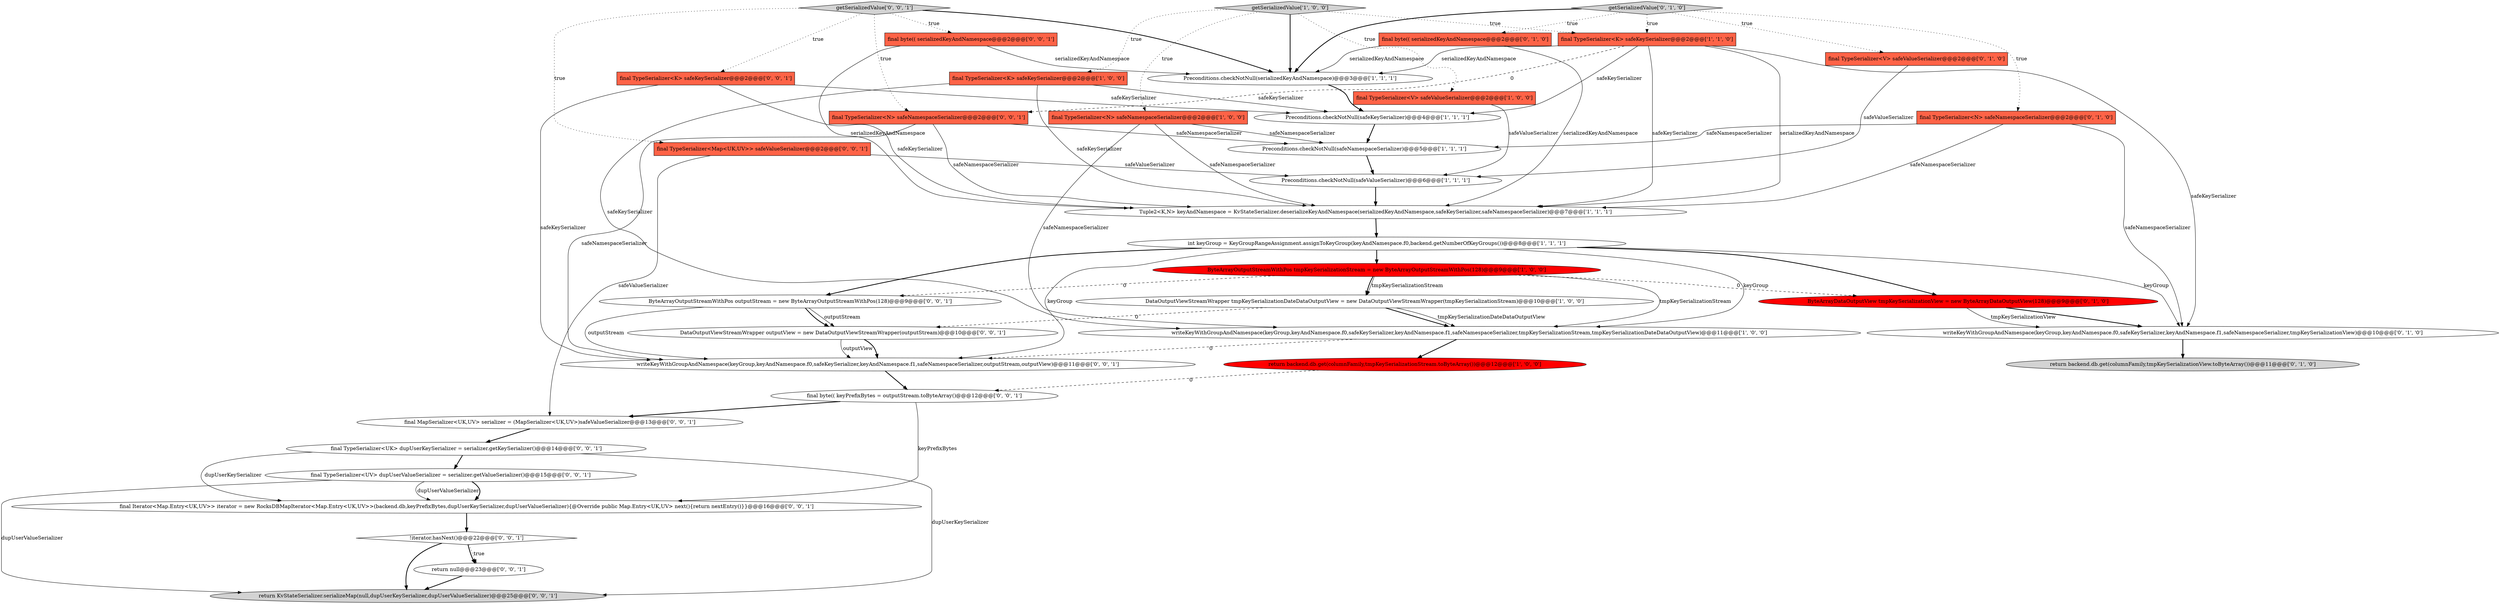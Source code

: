 digraph {
9 [style = filled, label = "Preconditions.checkNotNull(safeValueSerializer)@@@6@@@['1', '1', '1']", fillcolor = white, shape = ellipse image = "AAA0AAABBB1BBB"];
8 [style = filled, label = "Preconditions.checkNotNull(serializedKeyAndNamespace)@@@3@@@['1', '1', '1']", fillcolor = white, shape = ellipse image = "AAA0AAABBB1BBB"];
10 [style = filled, label = "Preconditions.checkNotNull(safeKeySerializer)@@@4@@@['1', '1', '1']", fillcolor = white, shape = ellipse image = "AAA0AAABBB1BBB"];
16 [style = filled, label = "final byte(( serializedKeyAndNamespace@@@2@@@['0', '1', '0']", fillcolor = tomato, shape = box image = "AAA0AAABBB2BBB"];
5 [style = filled, label = "final TypeSerializer<V> safeValueSerializer@@@2@@@['1', '0', '0']", fillcolor = tomato, shape = box image = "AAA0AAABBB1BBB"];
14 [style = filled, label = "Preconditions.checkNotNull(safeNamespaceSerializer)@@@5@@@['1', '1', '1']", fillcolor = white, shape = ellipse image = "AAA0AAABBB1BBB"];
17 [style = filled, label = "final TypeSerializer<V> safeValueSerializer@@@2@@@['0', '1', '0']", fillcolor = tomato, shape = box image = "AAA0AAABBB2BBB"];
27 [style = filled, label = "final TypeSerializer<K> safeKeySerializer@@@2@@@['0', '0', '1']", fillcolor = tomato, shape = box image = "AAA0AAABBB3BBB"];
37 [style = filled, label = "!iterator.hasNext()@@@22@@@['0', '0', '1']", fillcolor = white, shape = diamond image = "AAA0AAABBB3BBB"];
7 [style = filled, label = "final TypeSerializer<K> safeKeySerializer@@@2@@@['1', '1', '0']", fillcolor = tomato, shape = box image = "AAA0AAABBB1BBB"];
12 [style = filled, label = "DataOutputViewStreamWrapper tmpKeySerializationDateDataOutputView = new DataOutputViewStreamWrapper(tmpKeySerializationStream)@@@10@@@['1', '0', '0']", fillcolor = white, shape = ellipse image = "AAA0AAABBB1BBB"];
15 [style = filled, label = "final TypeSerializer<N> safeNamespaceSerializer@@@2@@@['0', '1', '0']", fillcolor = tomato, shape = box image = "AAA0AAABBB2BBB"];
19 [style = filled, label = "writeKeyWithGroupAndNamespace(keyGroup,keyAndNamespace.f0,safeKeySerializer,keyAndNamespace.f1,safeNamespaceSerializer,tmpKeySerializationView)@@@10@@@['0', '1', '0']", fillcolor = white, shape = ellipse image = "AAA0AAABBB2BBB"];
33 [style = filled, label = "final TypeSerializer<UK> dupUserKeySerializer = serializer.getKeySerializer()@@@14@@@['0', '0', '1']", fillcolor = white, shape = ellipse image = "AAA0AAABBB3BBB"];
1 [style = filled, label = "ByteArrayOutputStreamWithPos tmpKeySerializationStream = new ByteArrayOutputStreamWithPos(128)@@@9@@@['1', '0', '0']", fillcolor = red, shape = ellipse image = "AAA1AAABBB1BBB"];
23 [style = filled, label = "final MapSerializer<UK,UV> serializer = (MapSerializer<UK,UV>)safeValueSerializer@@@13@@@['0', '0', '1']", fillcolor = white, shape = ellipse image = "AAA0AAABBB3BBB"];
11 [style = filled, label = "int keyGroup = KeyGroupRangeAssignment.assignToKeyGroup(keyAndNamespace.f0,backend.getNumberOfKeyGroups())@@@8@@@['1', '1', '1']", fillcolor = white, shape = ellipse image = "AAA0AAABBB1BBB"];
32 [style = filled, label = "final TypeSerializer<N> safeNamespaceSerializer@@@2@@@['0', '0', '1']", fillcolor = tomato, shape = box image = "AAA0AAABBB3BBB"];
25 [style = filled, label = "writeKeyWithGroupAndNamespace(keyGroup,keyAndNamespace.f0,safeKeySerializer,keyAndNamespace.f1,safeNamespaceSerializer,outputStream,outputView)@@@11@@@['0', '0', '1']", fillcolor = white, shape = ellipse image = "AAA0AAABBB3BBB"];
35 [style = filled, label = "final TypeSerializer<UV> dupUserValueSerializer = serializer.getValueSerializer()@@@15@@@['0', '0', '1']", fillcolor = white, shape = ellipse image = "AAA0AAABBB3BBB"];
2 [style = filled, label = "writeKeyWithGroupAndNamespace(keyGroup,keyAndNamespace.f0,safeKeySerializer,keyAndNamespace.f1,safeNamespaceSerializer,tmpKeySerializationStream,tmpKeySerializationDateDataOutputView)@@@11@@@['1', '0', '0']", fillcolor = white, shape = ellipse image = "AAA0AAABBB1BBB"];
13 [style = filled, label = "return backend.db.get(columnFamily,tmpKeySerializationStream.toByteArray())@@@12@@@['1', '0', '0']", fillcolor = red, shape = ellipse image = "AAA1AAABBB1BBB"];
3 [style = filled, label = "final TypeSerializer<N> safeNamespaceSerializer@@@2@@@['1', '0', '0']", fillcolor = tomato, shape = box image = "AAA0AAABBB1BBB"];
29 [style = filled, label = "final byte(( serializedKeyAndNamespace@@@2@@@['0', '0', '1']", fillcolor = tomato, shape = box image = "AAA0AAABBB3BBB"];
24 [style = filled, label = "final byte(( keyPrefixBytes = outputStream.toByteArray()@@@12@@@['0', '0', '1']", fillcolor = white, shape = ellipse image = "AAA0AAABBB3BBB"];
28 [style = filled, label = "ByteArrayOutputStreamWithPos outputStream = new ByteArrayOutputStreamWithPos(128)@@@9@@@['0', '0', '1']", fillcolor = white, shape = ellipse image = "AAA0AAABBB3BBB"];
6 [style = filled, label = "Tuple2<K,N> keyAndNamespace = KvStateSerializer.deserializeKeyAndNamespace(serializedKeyAndNamespace,safeKeySerializer,safeNamespaceSerializer)@@@7@@@['1', '1', '1']", fillcolor = white, shape = ellipse image = "AAA0AAABBB1BBB"];
18 [style = filled, label = "getSerializedValue['0', '1', '0']", fillcolor = lightgray, shape = diamond image = "AAA0AAABBB2BBB"];
30 [style = filled, label = "DataOutputViewStreamWrapper outputView = new DataOutputViewStreamWrapper(outputStream)@@@10@@@['0', '0', '1']", fillcolor = white, shape = ellipse image = "AAA0AAABBB3BBB"];
20 [style = filled, label = "return backend.db.get(columnFamily,tmpKeySerializationView.toByteArray())@@@11@@@['0', '1', '0']", fillcolor = lightgray, shape = ellipse image = "AAA0AAABBB2BBB"];
34 [style = filled, label = "return null@@@23@@@['0', '0', '1']", fillcolor = white, shape = ellipse image = "AAA0AAABBB3BBB"];
31 [style = filled, label = "getSerializedValue['0', '0', '1']", fillcolor = lightgray, shape = diamond image = "AAA0AAABBB3BBB"];
22 [style = filled, label = "final Iterator<Map.Entry<UK,UV>> iterator = new RocksDBMapIterator<Map.Entry<UK,UV>>(backend.db,keyPrefixBytes,dupUserKeySerializer,dupUserValueSerializer){@Override public Map.Entry<UK,UV> next(){return nextEntry()}}@@@16@@@['0', '0', '1']", fillcolor = white, shape = ellipse image = "AAA0AAABBB3BBB"];
0 [style = filled, label = "getSerializedValue['1', '0', '0']", fillcolor = lightgray, shape = diamond image = "AAA0AAABBB1BBB"];
36 [style = filled, label = "return KvStateSerializer.serializeMap(null,dupUserKeySerializer,dupUserValueSerializer)@@@25@@@['0', '0', '1']", fillcolor = lightgray, shape = ellipse image = "AAA0AAABBB3BBB"];
26 [style = filled, label = "final TypeSerializer<Map<UK,UV>> safeValueSerializer@@@2@@@['0', '0', '1']", fillcolor = tomato, shape = box image = "AAA0AAABBB3BBB"];
21 [style = filled, label = "ByteArrayDataOutputView tmpKeySerializationView = new ByteArrayDataOutputView(128)@@@9@@@['0', '1', '0']", fillcolor = red, shape = ellipse image = "AAA1AAABBB2BBB"];
4 [style = filled, label = "final TypeSerializer<K> safeKeySerializer@@@2@@@['1', '0', '0']", fillcolor = tomato, shape = box image = "AAA0AAABBB1BBB"];
8->10 [style = bold, label=""];
1->2 [style = solid, label="tmpKeySerializationStream"];
0->5 [style = dotted, label="true"];
22->37 [style = bold, label=""];
15->6 [style = solid, label="safeNamespaceSerializer"];
18->15 [style = dotted, label="true"];
33->22 [style = solid, label="dupUserKeySerializer"];
35->36 [style = solid, label="dupUserValueSerializer"];
9->6 [style = bold, label=""];
12->2 [style = bold, label=""];
13->24 [style = dashed, label="0"];
23->33 [style = bold, label=""];
6->11 [style = bold, label=""];
28->30 [style = solid, label="outputStream"];
31->27 [style = dotted, label="true"];
0->8 [style = bold, label=""];
1->12 [style = bold, label=""];
35->22 [style = solid, label="dupUserValueSerializer"];
7->19 [style = solid, label="safeKeySerializer"];
14->9 [style = bold, label=""];
0->3 [style = dotted, label="true"];
0->7 [style = dotted, label="true"];
27->25 [style = solid, label="safeKeySerializer"];
11->28 [style = bold, label=""];
4->2 [style = solid, label="safeKeySerializer"];
37->36 [style = bold, label=""];
21->19 [style = bold, label=""];
28->30 [style = bold, label=""];
10->14 [style = bold, label=""];
18->16 [style = dotted, label="true"];
19->20 [style = bold, label=""];
12->30 [style = dashed, label="0"];
25->24 [style = bold, label=""];
24->22 [style = solid, label="keyPrefixBytes"];
34->36 [style = bold, label=""];
15->14 [style = solid, label="safeNamespaceSerializer"];
18->17 [style = dotted, label="true"];
31->29 [style = dotted, label="true"];
11->2 [style = solid, label="keyGroup"];
30->25 [style = solid, label="outputView"];
3->6 [style = solid, label="safeNamespaceSerializer"];
7->8 [style = solid, label="serializedKeyAndNamespace"];
29->8 [style = solid, label="serializedKeyAndNamespace"];
32->14 [style = solid, label="safeNamespaceSerializer"];
18->7 [style = dotted, label="true"];
11->21 [style = bold, label=""];
11->25 [style = solid, label="keyGroup"];
32->25 [style = solid, label="safeNamespaceSerializer"];
0->4 [style = dotted, label="true"];
1->28 [style = dashed, label="0"];
15->19 [style = solid, label="safeNamespaceSerializer"];
12->2 [style = solid, label="tmpKeySerializationDateDataOutputView"];
21->19 [style = solid, label="tmpKeySerializationView"];
28->25 [style = solid, label="outputStream"];
1->12 [style = solid, label="tmpKeySerializationStream"];
2->25 [style = dashed, label="0"];
16->6 [style = solid, label="serializedKeyAndNamespace"];
7->32 [style = dashed, label="0"];
18->8 [style = bold, label=""];
37->34 [style = dotted, label="true"];
3->2 [style = solid, label="safeNamespaceSerializer"];
32->6 [style = solid, label="safeNamespaceSerializer"];
31->8 [style = bold, label=""];
26->9 [style = solid, label="safeValueSerializer"];
24->23 [style = bold, label=""];
7->6 [style = solid, label="safeKeySerializer"];
7->6 [style = solid, label="serializedKeyAndNamespace"];
29->6 [style = solid, label="serializedKeyAndNamespace"];
5->9 [style = solid, label="safeValueSerializer"];
33->35 [style = bold, label=""];
26->23 [style = solid, label="safeValueSerializer"];
11->1 [style = bold, label=""];
35->22 [style = bold, label=""];
4->10 [style = solid, label="safeKeySerializer"];
17->9 [style = solid, label="safeValueSerializer"];
27->10 [style = solid, label="safeKeySerializer"];
30->25 [style = bold, label=""];
1->21 [style = dashed, label="0"];
7->10 [style = solid, label="safeKeySerializer"];
11->19 [style = solid, label="keyGroup"];
31->32 [style = dotted, label="true"];
2->13 [style = bold, label=""];
31->26 [style = dotted, label="true"];
37->34 [style = bold, label=""];
16->8 [style = solid, label="serializedKeyAndNamespace"];
27->6 [style = solid, label="safeKeySerializer"];
33->36 [style = solid, label="dupUserKeySerializer"];
4->6 [style = solid, label="safeKeySerializer"];
3->14 [style = solid, label="safeNamespaceSerializer"];
}
